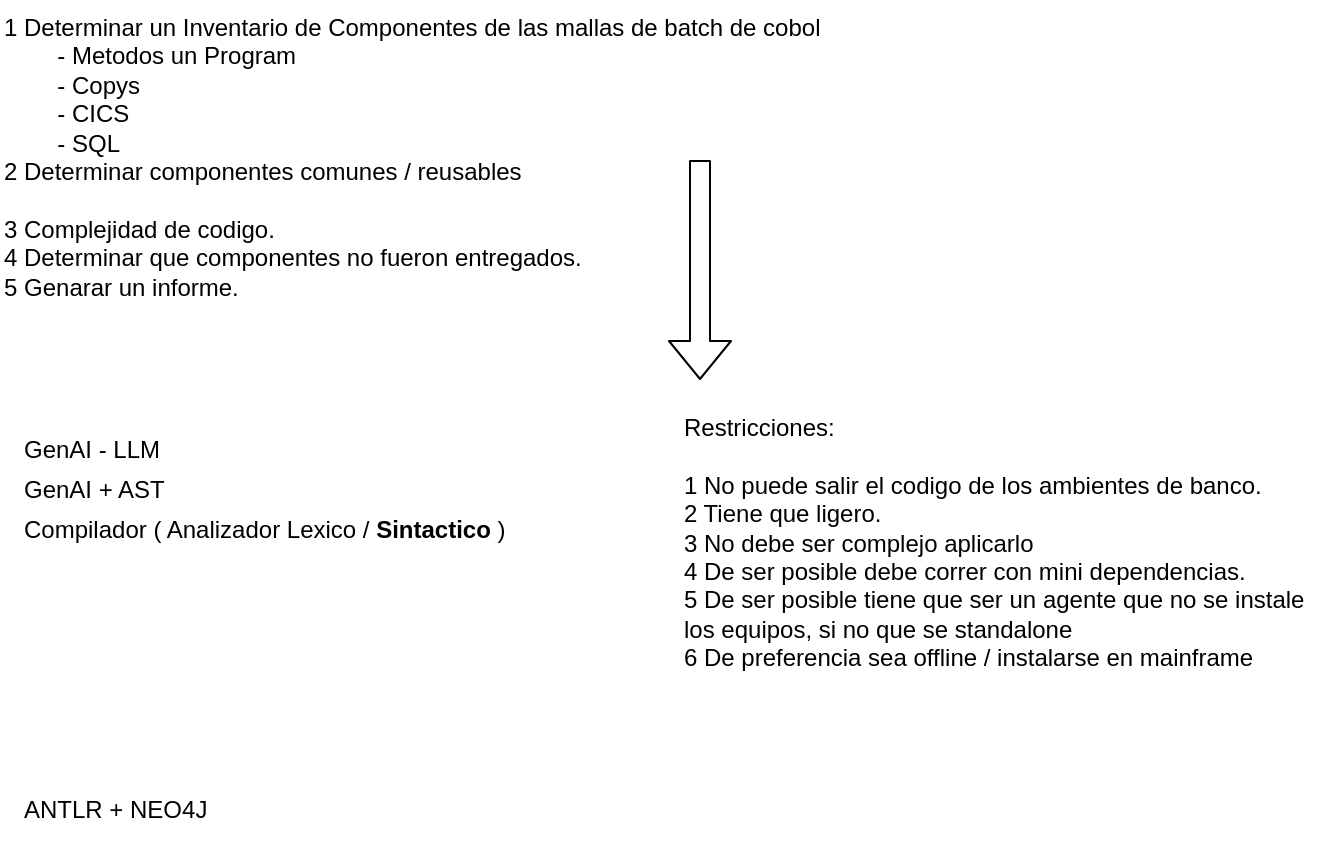 <mxfile>
    <diagram id="PeegEzZx6cyWjPbdDe3O" name="Page-1">
        <mxGraphModel dx="502" dy="239" grid="1" gridSize="10" guides="1" tooltips="1" connect="1" arrows="1" fold="1" page="1" pageScale="1" pageWidth="1100" pageHeight="850" math="0" shadow="0">
            <root>
                <mxCell id="0"/>
                <mxCell id="1" parent="0"/>
                <mxCell id="2" value="1 Determinar un Inventario de Componentes de las mallas de batch de cobol&lt;div&gt;&lt;font color=&quot;#000000&quot;&gt;&lt;span style=&quot;white-space: pre;&quot;&gt;&#x9;&lt;/span&gt;- Metodos un Program&lt;/font&gt;&lt;/div&gt;&lt;div&gt;&lt;font color=&quot;#000000&quot;&gt;&lt;span style=&quot;white-space: pre;&quot;&gt;&#x9;&lt;/span&gt;- Copys&lt;/font&gt;&lt;/div&gt;&lt;div&gt;&lt;font color=&quot;#000000&quot;&gt;&lt;span style=&quot;white-space: pre;&quot;&gt;&#x9;&lt;/span&gt;- CICS&lt;/font&gt;&lt;/div&gt;&lt;div&gt;&lt;font color=&quot;#000000&quot;&gt;&lt;span style=&quot;white-space: pre;&quot;&gt;&#x9;&lt;/span&gt;- SQL&lt;br&gt;&lt;/font&gt;&lt;div&gt;2 Determinar componentes comunes / reusables&lt;/div&gt;&lt;div&gt;&lt;span style=&quot;white-space: pre;&quot;&gt;&#x9;&lt;/span&gt;&lt;br&gt;&lt;/div&gt;&lt;div&gt;3 Complejidad de codigo.&amp;nbsp;&lt;/div&gt;&lt;div&gt;4 Determinar que componentes no fueron entregados.&lt;/div&gt;&lt;div&gt;5 Genarar un informe.&amp;nbsp;&lt;/div&gt;&lt;div&gt;&lt;br&gt;&lt;/div&gt;&lt;/div&gt;" style="text;html=1;align=left;verticalAlign=top;whiteSpace=wrap;rounded=0;" vertex="1" parent="1">
                    <mxGeometry x="30" y="10" width="470" height="180" as="geometry"/>
                </mxCell>
                <mxCell id="3" value="GenAI - LLM" style="text;html=1;align=left;verticalAlign=middle;whiteSpace=wrap;rounded=0;" vertex="1" parent="1">
                    <mxGeometry x="40" y="220" width="240" height="30" as="geometry"/>
                </mxCell>
                <mxCell id="4" value="Compilador ( Analizador Lexico / &lt;b&gt;Sintactico&lt;/b&gt; )&amp;nbsp;" style="text;html=1;align=left;verticalAlign=middle;whiteSpace=wrap;rounded=0;" vertex="1" parent="1">
                    <mxGeometry x="40" y="260" width="290" height="30" as="geometry"/>
                </mxCell>
                <mxCell id="5" value="GenAI + AST" style="text;html=1;align=left;verticalAlign=middle;whiteSpace=wrap;rounded=0;" vertex="1" parent="1">
                    <mxGeometry x="40" y="240" width="110" height="30" as="geometry"/>
                </mxCell>
                <mxCell id="6" value="" style="shape=flexArrow;endArrow=classic;html=1;" edge="1" parent="1">
                    <mxGeometry width="50" height="50" relative="1" as="geometry">
                        <mxPoint x="380" y="90" as="sourcePoint"/>
                        <mxPoint x="380" y="200" as="targetPoint"/>
                    </mxGeometry>
                </mxCell>
                <mxCell id="7" value="Restricciones:&lt;div&gt;&lt;br&gt;&lt;/div&gt;&lt;div&gt;1 No puede salir el codigo de los ambientes de banco.&lt;/div&gt;&lt;div&gt;2 Tiene que ligero.&lt;/div&gt;&lt;div&gt;3 No debe ser complejo aplicarlo&lt;/div&gt;&lt;div&gt;4 De ser posible debe correr con mini dependencias.&lt;/div&gt;&lt;div&gt;5 De ser posible tiene que ser un agente que no se instale los equipos, si no que se standalone&amp;nbsp;&lt;/div&gt;&lt;div&gt;6 De preferencia sea offline / instalarse en mainframe&lt;/div&gt;" style="text;html=1;align=left;verticalAlign=top;whiteSpace=wrap;rounded=0;" vertex="1" parent="1">
                    <mxGeometry x="370" y="210" width="330" height="160" as="geometry"/>
                </mxCell>
                <mxCell id="8" value="ANTLR + NEO4J" style="text;html=1;align=left;verticalAlign=middle;whiteSpace=wrap;rounded=0;" vertex="1" parent="1">
                    <mxGeometry x="40" y="400" width="100" height="30" as="geometry"/>
                </mxCell>
            </root>
        </mxGraphModel>
    </diagram>
</mxfile>